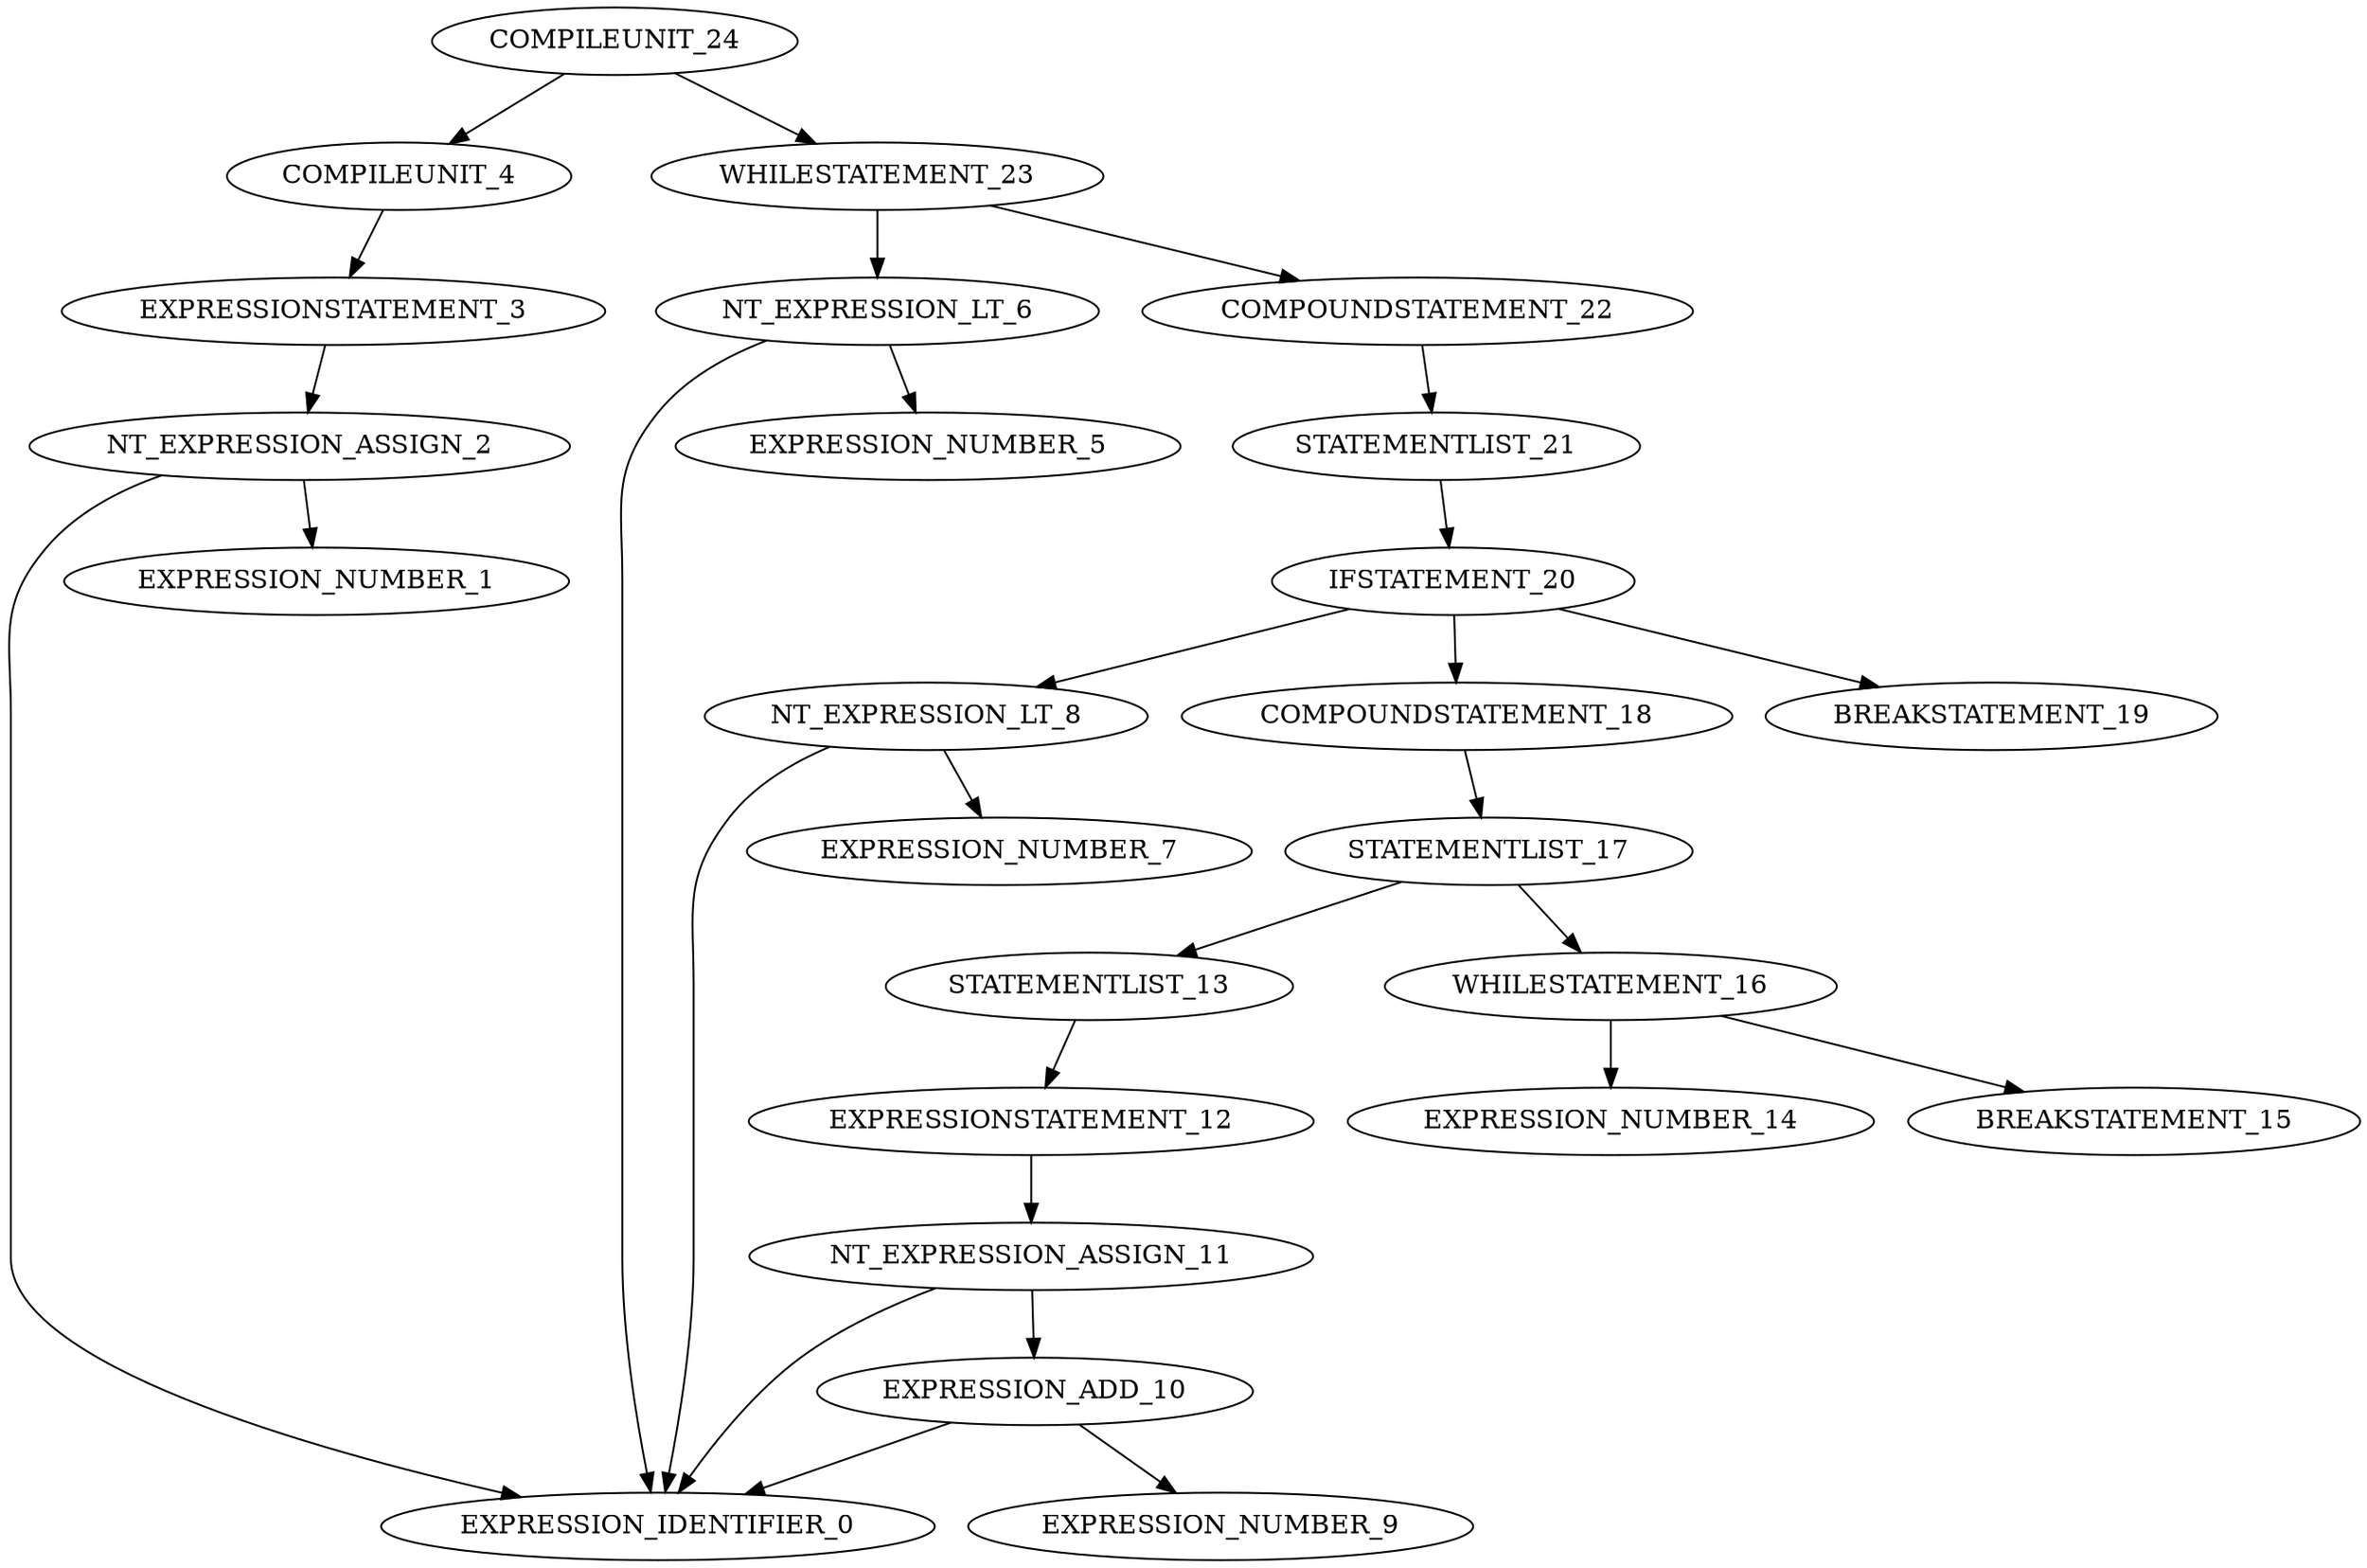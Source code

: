 digraph G{
"COMPILEUNIT_24"->"COMPILEUNIT_4";
"COMPILEUNIT_4"->"EXPRESSIONSTATEMENT_3";
"EXPRESSIONSTATEMENT_3"->"NT_EXPRESSION_ASSIGN_2";
"NT_EXPRESSION_ASSIGN_2"->"EXPRESSION_IDENTIFIER_0";
"NT_EXPRESSION_ASSIGN_2"->"EXPRESSION_NUMBER_1";
"COMPILEUNIT_24"->"WHILESTATEMENT_23";
"WHILESTATEMENT_23"->"NT_EXPRESSION_LT_6";
"NT_EXPRESSION_LT_6"->"EXPRESSION_IDENTIFIER_0";
"NT_EXPRESSION_LT_6"->"EXPRESSION_NUMBER_5";
"WHILESTATEMENT_23"->"COMPOUNDSTATEMENT_22";
"COMPOUNDSTATEMENT_22"->"STATEMENTLIST_21";
"STATEMENTLIST_21"->"IFSTATEMENT_20";
"IFSTATEMENT_20"->"NT_EXPRESSION_LT_8";
"NT_EXPRESSION_LT_8"->"EXPRESSION_IDENTIFIER_0";
"NT_EXPRESSION_LT_8"->"EXPRESSION_NUMBER_7";
"IFSTATEMENT_20"->"COMPOUNDSTATEMENT_18";
"COMPOUNDSTATEMENT_18"->"STATEMENTLIST_17";
"STATEMENTLIST_17"->"STATEMENTLIST_13";
"STATEMENTLIST_13"->"EXPRESSIONSTATEMENT_12";
"EXPRESSIONSTATEMENT_12"->"NT_EXPRESSION_ASSIGN_11";
"NT_EXPRESSION_ASSIGN_11"->"EXPRESSION_IDENTIFIER_0";
"NT_EXPRESSION_ASSIGN_11"->"EXPRESSION_ADD_10";
"EXPRESSION_ADD_10"->"EXPRESSION_IDENTIFIER_0";
"EXPRESSION_ADD_10"->"EXPRESSION_NUMBER_9";
"STATEMENTLIST_17"->"WHILESTATEMENT_16";
"WHILESTATEMENT_16"->"EXPRESSION_NUMBER_14";
"WHILESTATEMENT_16"->"BREAKSTATEMENT_15";
"IFSTATEMENT_20"->"BREAKSTATEMENT_19";
}